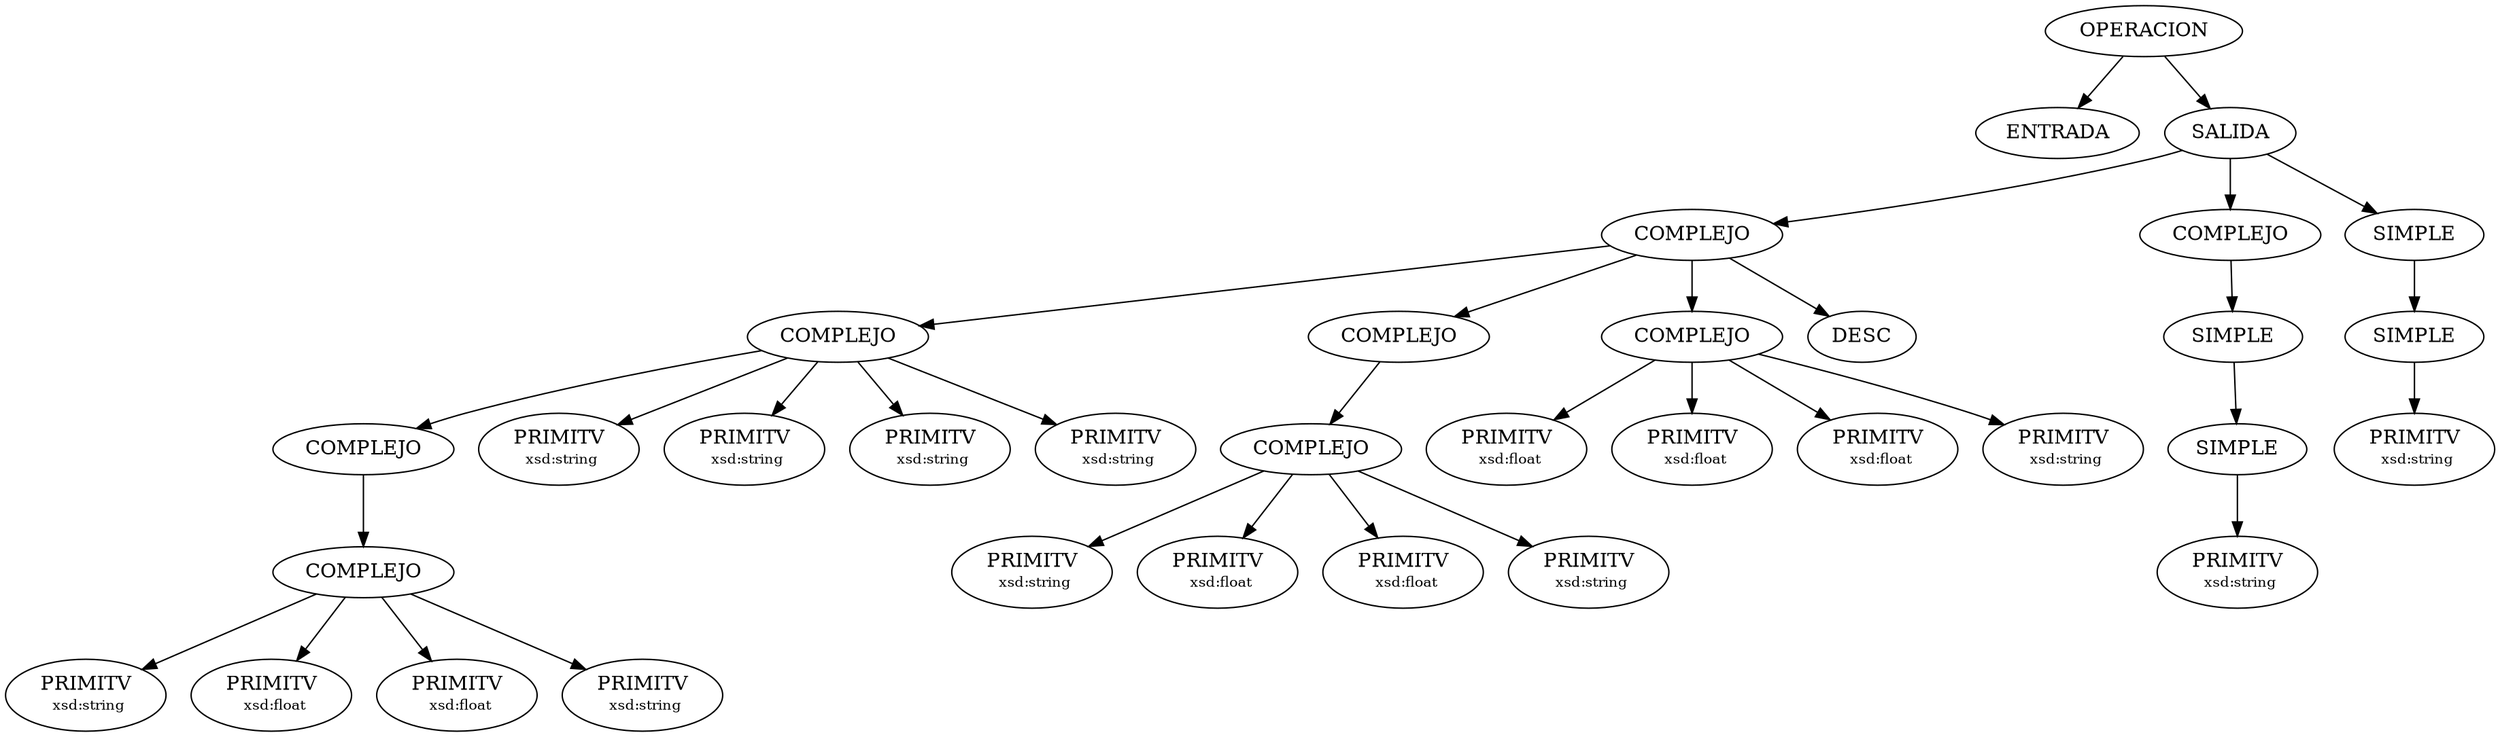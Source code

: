 digraph G
{
N0R0n0 [label="OPERACION"];
N1R0n0 [label=<ENTRADA>];
N1R0n1 [label="SALIDA"];
N2R0n0 [label="COMPLEJO"];
N3R0n0 [label="COMPLEJO"];
N4R2n0 [label="COMPLEJO"];
N5R1n0 [label="COMPLEJO"];
N6R0n0 [label=<PRIMITV<BR/> <FONT POINT-SIZE="10">xsd:string</FONT>>];
N6R0n1 [label=<PRIMITV<BR/> <FONT POINT-SIZE="10">xsd:float</FONT>>];
N6R0n2 [label=<PRIMITV<BR/> <FONT POINT-SIZE="10">xsd:float</FONT>>];
N6R0n3 [label=<PRIMITV<BR/> <FONT POINT-SIZE="10">xsd:string</FONT>>];
N4R2n1 [label=<PRIMITV<BR/> <FONT POINT-SIZE="10">xsd:string</FONT>>];
N4R2n2 [label=<PRIMITV<BR/> <FONT POINT-SIZE="10">xsd:string</FONT>>];
N4R2n3 [label=<PRIMITV<BR/> <FONT POINT-SIZE="10">xsd:string</FONT>>];
N4R2n4 [label=<PRIMITV<BR/> <FONT POINT-SIZE="10">xsd:string</FONT>>];
N3R0n1 [label="COMPLEJO"];
N4R1n0 [label="COMPLEJO"];
N5R0n0 [label=<PRIMITV<BR/> <FONT POINT-SIZE="10">xsd:string</FONT>>];
N5R0n1 [label=<PRIMITV<BR/> <FONT POINT-SIZE="10">xsd:float</FONT>>];
N5R0n2 [label=<PRIMITV<BR/> <FONT POINT-SIZE="10">xsd:float</FONT>>];
N5R0n3 [label=<PRIMITV<BR/> <FONT POINT-SIZE="10">xsd:string</FONT>>];
N3R0n2 [label="COMPLEJO"];
N4R0n0 [label=<PRIMITV<BR/> <FONT POINT-SIZE="10">xsd:float</FONT>>];
N4R0n1 [label=<PRIMITV<BR/> <FONT POINT-SIZE="10">xsd:float</FONT>>];
N4R0n2 [label=<PRIMITV<BR/> <FONT POINT-SIZE="10">xsd:float</FONT>>];
N4R0n3 [label=<PRIMITV<BR/> <FONT POINT-SIZE="10">xsd:string</FONT>>];
N3R0n3 [label=<DESC>];
N2R0n1 [label="COMPLEJO"];
N3R1n0 [label="SIMPLE"];
N4R3n0 [label="SIMPLE"];
N5R2n0 [label=<PRIMITV<BR/> <FONT POINT-SIZE="10">xsd:string</FONT>>];
N2R0n2 [label="SIMPLE"];
N3R2n0 [label="SIMPLE"];
N4R4n0 [label=<PRIMITV<BR/> <FONT POINT-SIZE="10">xsd:string</FONT>>];

N0R0n0 -> N1R0n0;
N0R0n0 -> N1R0n1;
N1R0n1 -> N2R0n0;
N2R0n0 -> N3R0n0;
N3R0n0 -> N4R2n0;
N4R2n0 -> N5R1n0;
N5R1n0 -> N6R0n0;
N5R1n0 -> N6R0n1;
N5R1n0 -> N6R0n2;
N5R1n0 -> N6R0n3;
N3R0n0 -> N4R2n1;
N3R0n0 -> N4R2n2;
N3R0n0 -> N4R2n3;
N3R0n0 -> N4R2n4;
N2R0n0 -> N3R0n1;
N3R0n1 -> N4R1n0;
N4R1n0 -> N5R0n0;
N4R1n0 -> N5R0n1;
N4R1n0 -> N5R0n2;
N4R1n0 -> N5R0n3;
N2R0n0 -> N3R0n2;
N3R0n2 -> N4R0n0;
N3R0n2 -> N4R0n1;
N3R0n2 -> N4R0n2;
N3R0n2 -> N4R0n3;
N2R0n0 -> N3R0n3;
N1R0n1 -> N2R0n1;
N2R0n1 -> N3R1n0;
N3R1n0 -> N4R3n0;
N4R3n0 -> N5R2n0;
N1R0n1 -> N2R0n2;
N2R0n2 -> N3R2n0;
N3R2n0 -> N4R4n0;

}
